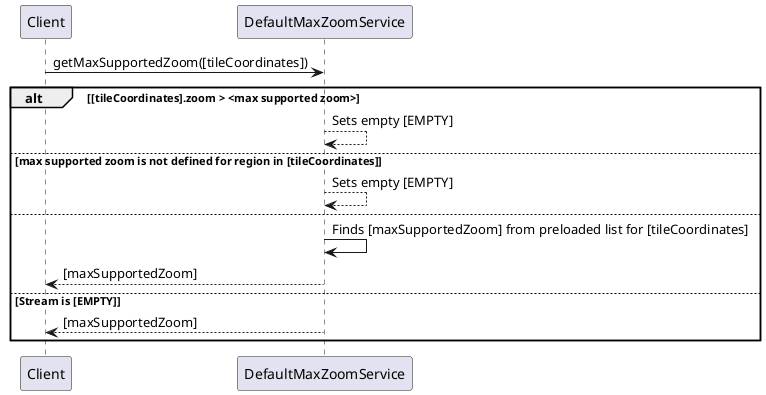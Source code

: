@startuml

!$tileCoordinates = "[tileCoordinates]"
!$maxSupportedZoom = "[maxSupportedZoom]"
!$EMPTY = "[EMPTY]"

Client -> DefaultMaxZoomService: getMaxSupportedZoom($tileCoordinates)

alt $tileCoordinates.zoom > <max supported zoom>
    DefaultMaxZoomService --> DefaultMaxZoomService: Sets empty $EMPTY

else max supported zoom is not defined for region in $tileCoordinates
    DefaultMaxZoomService --> DefaultMaxZoomService: Sets empty $EMPTY

else
    DefaultMaxZoomService -> DefaultMaxZoomService: Finds $maxSupportedZoom from preloaded list for $tileCoordinates
    DefaultMaxZoomService --> Client: $maxSupportedZoom
else Stream is $EMPTY
    DefaultMaxZoomService --> Client: $maxSupportedZoom
end

@enduml